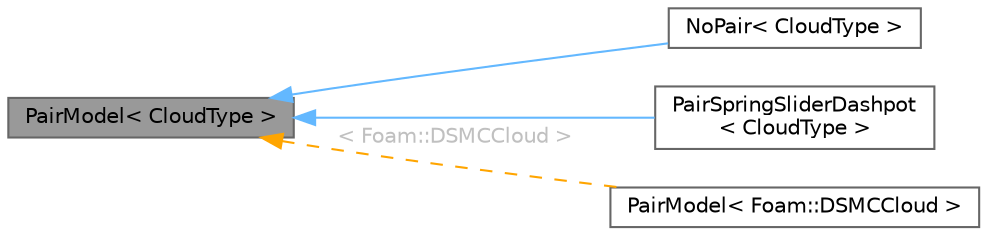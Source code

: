 digraph "PairModel&lt; CloudType &gt;"
{
 // LATEX_PDF_SIZE
  bgcolor="transparent";
  edge [fontname=Helvetica,fontsize=10,labelfontname=Helvetica,labelfontsize=10];
  node [fontname=Helvetica,fontsize=10,shape=box,height=0.2,width=0.4];
  rankdir="LR";
  Node1 [id="Node000001",label="PairModel\< CloudType \>",height=0.2,width=0.4,color="gray40", fillcolor="grey60", style="filled", fontcolor="black",tooltip="Templated pair interaction class."];
  Node1 -> Node2 [id="edge1_Node000001_Node000002",dir="back",color="steelblue1",style="solid",tooltip=" "];
  Node2 [id="Node000002",label="NoPair\< CloudType \>",height=0.2,width=0.4,color="gray40", fillcolor="white", style="filled",URL="$classFoam_1_1NoPair.html",tooltip="Placeholder for 'none' option."];
  Node1 -> Node3 [id="edge2_Node000001_Node000003",dir="back",color="steelblue1",style="solid",tooltip=" "];
  Node3 [id="Node000003",label="PairSpringSliderDashpot\l\< CloudType \>",height=0.2,width=0.4,color="gray40", fillcolor="white", style="filled",URL="$classFoam_1_1PairSpringSliderDashpot.html",tooltip="Pair forces between particles colliding with a spring, slider, damper model."];
  Node1 -> Node4 [id="edge3_Node000001_Node000004",dir="back",color="orange",style="dashed",tooltip=" ",label=" \< Foam::DSMCCloud \>",fontcolor="grey" ];
  Node4 [id="Node000004",label="PairModel\< Foam::DSMCCloud \>",height=0.2,width=0.4,color="gray40", fillcolor="white", style="filled",URL="$classFoam_1_1PairModel.html",tooltip=" "];
}
